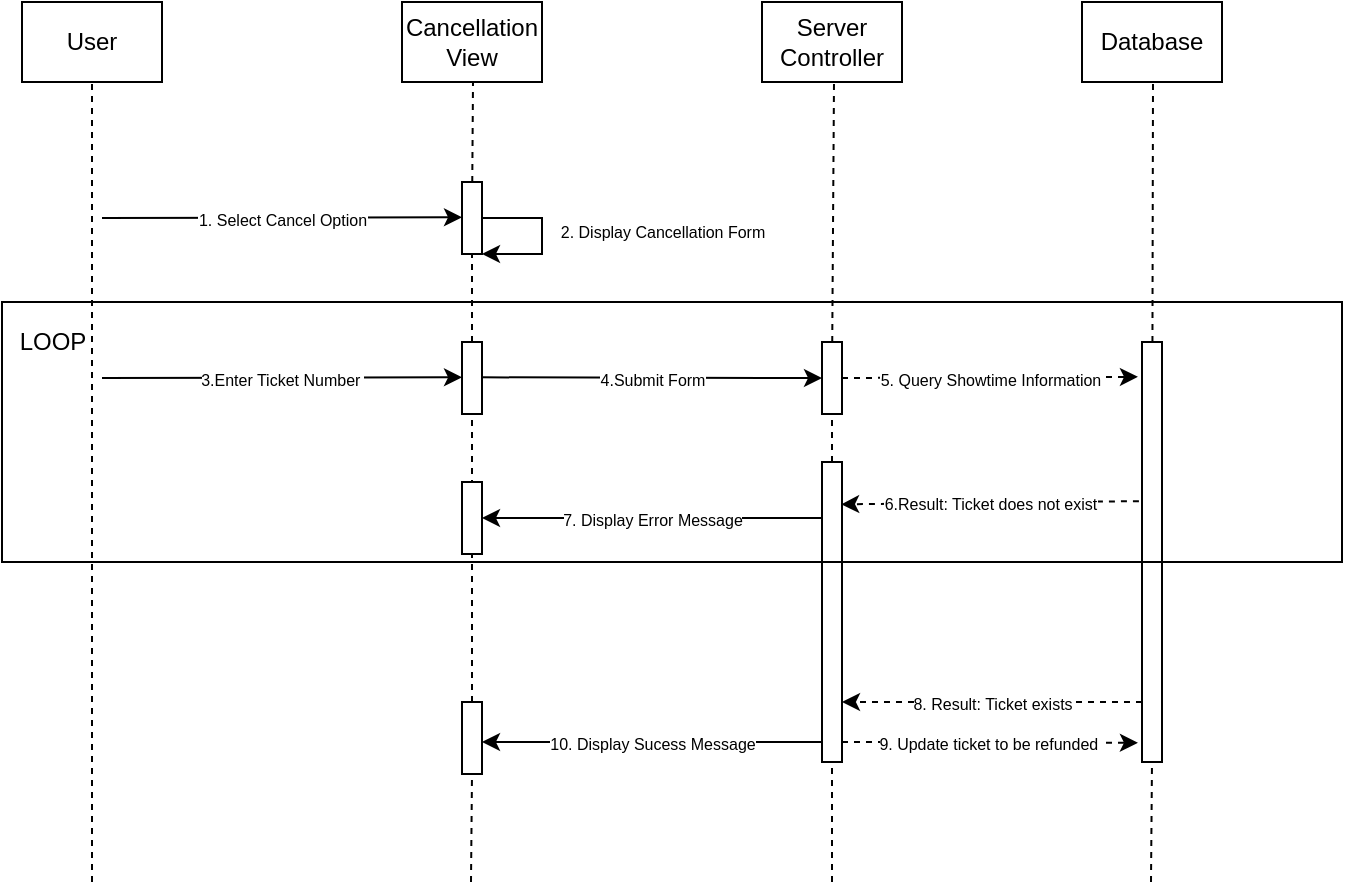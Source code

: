 <mxfile>
    <diagram id="6wMht5VaFnym7jWv0Ua-" name="Page-1">
        <mxGraphModel dx="548" dy="791" grid="1" gridSize="10" guides="0" tooltips="1" connect="1" arrows="1" fold="1" page="1" pageScale="1" pageWidth="850" pageHeight="1100" background="#ffffff" math="0" shadow="0">
            <root>
                <mxCell id="0"/>
                <mxCell id="1" parent="0"/>
                <mxCell id="3" value="User" style="rounded=0;whiteSpace=wrap;html=1;fontColor=#000000;strokeColor=#000000;fillColor=#FFFFFF;" vertex="1" parent="1">
                    <mxGeometry x="20" y="50" width="70" height="40" as="geometry"/>
                </mxCell>
                <mxCell id="5" value="Cancellation View" style="rounded=0;whiteSpace=wrap;html=1;fontColor=#000000;strokeColor=#000000;fillColor=#FFFFFF;" vertex="1" parent="1">
                    <mxGeometry x="210" y="50" width="70" height="40" as="geometry"/>
                </mxCell>
                <mxCell id="6" value="" style="endArrow=none;dashed=1;html=1;fontColor=#000000;strokeColor=#000000;entryX=0.5;entryY=1;entryDx=0;entryDy=0;startArrow=none;" edge="1" parent="1" source="17">
                    <mxGeometry width="50" height="50" relative="1" as="geometry">
                        <mxPoint x="244.5" y="490" as="sourcePoint"/>
                        <mxPoint x="245.5" y="90" as="targetPoint"/>
                    </mxGeometry>
                </mxCell>
                <mxCell id="7" value="Server Controller" style="rounded=0;whiteSpace=wrap;html=1;fontColor=#000000;strokeColor=#000000;fillColor=#FFFFFF;" vertex="1" parent="1">
                    <mxGeometry x="390" y="50" width="70" height="40" as="geometry"/>
                </mxCell>
                <mxCell id="8" value="" style="endArrow=none;dashed=1;html=1;fontColor=#000000;strokeColor=#000000;entryX=0.5;entryY=1;entryDx=0;entryDy=0;startArrow=none;" edge="1" parent="1" source="30">
                    <mxGeometry width="50" height="50" relative="1" as="geometry">
                        <mxPoint x="425" y="490" as="sourcePoint"/>
                        <mxPoint x="426" y="90" as="targetPoint"/>
                    </mxGeometry>
                </mxCell>
                <mxCell id="9" value="Database" style="rounded=0;whiteSpace=wrap;html=1;fontColor=#000000;strokeColor=#000000;fillColor=#FFFFFF;" vertex="1" parent="1">
                    <mxGeometry x="550" y="50" width="70" height="40" as="geometry"/>
                </mxCell>
                <mxCell id="10" value="" style="endArrow=none;dashed=1;html=1;fontColor=#000000;strokeColor=#000000;entryX=0.5;entryY=1;entryDx=0;entryDy=0;startArrow=none;" edge="1" parent="1" source="33">
                    <mxGeometry width="50" height="50" relative="1" as="geometry">
                        <mxPoint x="584.5" y="490" as="sourcePoint"/>
                        <mxPoint x="585.5" y="90" as="targetPoint"/>
                    </mxGeometry>
                </mxCell>
                <mxCell id="13" value="" style="endArrow=none;dashed=1;html=1;fontColor=#000000;strokeColor=#000000;entryX=0.5;entryY=1;entryDx=0;entryDy=0;" edge="1" parent="1" target="3">
                    <mxGeometry width="50" height="50" relative="1" as="geometry">
                        <mxPoint x="55" y="490" as="sourcePoint"/>
                        <mxPoint x="65" y="156" as="targetPoint"/>
                    </mxGeometry>
                </mxCell>
                <mxCell id="24" style="edgeStyle=none;html=1;fontColor=#000000;strokeColor=#000000;entryX=1;entryY=1;entryDx=0;entryDy=0;rounded=0;" edge="1" parent="1" source="17" target="17">
                    <mxGeometry relative="1" as="geometry">
                        <mxPoint x="245" y="190" as="targetPoint"/>
                        <Array as="points">
                            <mxPoint x="280" y="158"/>
                            <mxPoint x="280" y="176"/>
                        </Array>
                    </mxGeometry>
                </mxCell>
                <mxCell id="25" value="&lt;span style=&quot;&quot;&gt;&lt;font style=&quot;font-size: 8px&quot;&gt;2. Display Cancellation Form&lt;/font&gt;&lt;br&gt;&lt;/span&gt;" style="edgeLabel;html=1;align=center;verticalAlign=middle;resizable=0;points=[];fontColor=#000000;spacing=0;labelBackgroundColor=none;" vertex="1" connectable="0" parent="24">
                    <mxGeometry x="-0.081" y="-2" relative="1" as="geometry">
                        <mxPoint x="62" as="offset"/>
                    </mxGeometry>
                </mxCell>
                <mxCell id="17" value="" style="rounded=0;whiteSpace=wrap;html=1;fontColor=#000000;strokeColor=#000000;fillColor=#FFFFFF;" vertex="1" parent="1">
                    <mxGeometry x="240" y="140" width="10" height="36" as="geometry"/>
                </mxCell>
                <mxCell id="18" value="" style="endArrow=none;dashed=1;html=1;fontColor=#000000;strokeColor=#000000;entryX=0.5;entryY=1;entryDx=0;entryDy=0;startArrow=none;" edge="1" parent="1" source="46" target="17">
                    <mxGeometry width="50" height="50" relative="1" as="geometry">
                        <mxPoint x="244.5" y="490" as="sourcePoint"/>
                        <mxPoint x="245.5" y="90" as="targetPoint"/>
                    </mxGeometry>
                </mxCell>
                <mxCell id="23" value="&lt;font style=&quot;font-size: 8px&quot;&gt;1. Select Cancel Option&lt;/font&gt;" style="endArrow=classic;html=1;labelBackgroundColor=#FFFFFF;fontColor=#000000;strokeColor=#000000;entryX=0;entryY=0;entryDx=0;entryDy=0;" edge="1" parent="1">
                    <mxGeometry width="50" height="50" relative="1" as="geometry">
                        <mxPoint x="60" y="158" as="sourcePoint"/>
                        <mxPoint x="240" y="157.64" as="targetPoint"/>
                        <mxPoint as="offset"/>
                    </mxGeometry>
                </mxCell>
                <mxCell id="26" value="&lt;font style=&quot;font-size: 8px&quot;&gt;3.Enter Ticket Number&amp;nbsp;&lt;/font&gt;" style="endArrow=classic;html=1;labelBackgroundColor=#FFFFFF;fontColor=#000000;strokeColor=#000000;entryX=0;entryY=0;entryDx=0;entryDy=0;" edge="1" parent="1">
                    <mxGeometry width="50" height="50" relative="1" as="geometry">
                        <mxPoint x="60" y="238.02" as="sourcePoint"/>
                        <mxPoint x="240" y="237.66" as="targetPoint"/>
                        <mxPoint as="offset"/>
                    </mxGeometry>
                </mxCell>
                <mxCell id="28" value="" style="rounded=0;whiteSpace=wrap;html=1;fontColor=#000000;strokeColor=#000000;fillColor=#FFFFFF;" vertex="1" parent="1">
                    <mxGeometry x="240" y="220" width="10" height="36" as="geometry"/>
                </mxCell>
                <mxCell id="29" value="&lt;font style=&quot;font-size: 8px&quot;&gt;4.Submit Form&lt;/font&gt;" style="endArrow=classic;html=1;labelBackgroundColor=#FFFFFF;fontColor=#000000;strokeColor=#000000;entryX=0;entryY=0.5;entryDx=0;entryDy=0;" edge="1" parent="1" target="30">
                    <mxGeometry width="50" height="50" relative="1" as="geometry">
                        <mxPoint x="250" y="237.66" as="sourcePoint"/>
                        <mxPoint x="390" y="237.66" as="targetPoint"/>
                        <mxPoint as="offset"/>
                    </mxGeometry>
                </mxCell>
                <mxCell id="30" value="" style="rounded=0;whiteSpace=wrap;html=1;fontColor=#000000;strokeColor=#000000;fillColor=#FFFFFF;" vertex="1" parent="1">
                    <mxGeometry x="420" y="220" width="10" height="36" as="geometry"/>
                </mxCell>
                <mxCell id="31" value="" style="endArrow=none;dashed=1;html=1;fontColor=#000000;strokeColor=#000000;entryX=0.5;entryY=1;entryDx=0;entryDy=0;startArrow=none;" edge="1" parent="1" source="36" target="30">
                    <mxGeometry width="50" height="50" relative="1" as="geometry">
                        <mxPoint x="425" y="490" as="sourcePoint"/>
                        <mxPoint x="426" y="90" as="targetPoint"/>
                    </mxGeometry>
                </mxCell>
                <mxCell id="32" value="&lt;font style=&quot;font-size: 8px&quot;&gt;5. Query Showtime Information&lt;/font&gt;" style="endArrow=classic;html=1;labelBackgroundColor=#FFFFFF;fontColor=#000000;strokeColor=#000000;entryX=-0.203;entryY=0.083;entryDx=0;entryDy=0;dashed=1;entryPerimeter=0;" edge="1" parent="1" target="33">
                    <mxGeometry width="50" height="50" relative="1" as="geometry">
                        <mxPoint x="430" y="238" as="sourcePoint"/>
                        <mxPoint x="570" y="240" as="targetPoint"/>
                        <mxPoint as="offset"/>
                    </mxGeometry>
                </mxCell>
                <mxCell id="33" value="" style="rounded=0;whiteSpace=wrap;html=1;fontColor=#000000;strokeColor=#000000;fillColor=#FFFFFF;" vertex="1" parent="1">
                    <mxGeometry x="580" y="220" width="10" height="210" as="geometry"/>
                </mxCell>
                <mxCell id="34" value="" style="endArrow=none;dashed=1;html=1;fontColor=#000000;strokeColor=#000000;entryX=0.5;entryY=1;entryDx=0;entryDy=0;" edge="1" parent="1" target="33">
                    <mxGeometry width="50" height="50" relative="1" as="geometry">
                        <mxPoint x="584.5" y="490.0" as="sourcePoint"/>
                        <mxPoint x="585.5" y="90" as="targetPoint"/>
                    </mxGeometry>
                </mxCell>
                <mxCell id="36" value="" style="rounded=0;whiteSpace=wrap;html=1;fontColor=#000000;strokeColor=#000000;fillColor=#FFFFFF;" vertex="1" parent="1">
                    <mxGeometry x="420" y="280" width="10" height="150" as="geometry"/>
                </mxCell>
                <mxCell id="37" value="" style="endArrow=none;dashed=1;html=1;fontColor=#000000;strokeColor=#000000;entryX=0.5;entryY=1;entryDx=0;entryDy=0;" edge="1" parent="1" target="36">
                    <mxGeometry width="50" height="50" relative="1" as="geometry">
                        <mxPoint x="425" y="490" as="sourcePoint"/>
                        <mxPoint x="425" y="256" as="targetPoint"/>
                    </mxGeometry>
                </mxCell>
                <mxCell id="38" value="&lt;span style=&quot;font-size: 8px&quot;&gt;6.Result: Ticket does not exist&lt;/span&gt;" style="endArrow=classic;html=1;labelBackgroundColor=#FFFFFF;fontColor=#000000;strokeColor=#000000;entryX=0.957;entryY=0.141;entryDx=0;entryDy=0;dashed=1;entryPerimeter=0;exitX=-0.154;exitY=0.379;exitDx=0;exitDy=0;exitPerimeter=0;" edge="1" parent="1" source="33" target="36">
                    <mxGeometry width="50" height="50" relative="1" as="geometry">
                        <mxPoint x="440" y="320.57" as="sourcePoint"/>
                        <mxPoint x="587.97" y="320.0" as="targetPoint"/>
                        <mxPoint as="offset"/>
                    </mxGeometry>
                </mxCell>
                <mxCell id="39" value="" style="rounded=0;whiteSpace=wrap;html=1;strokeColor=default;fillColor=none;" vertex="1" parent="1">
                    <mxGeometry x="10" y="200" width="670" height="130" as="geometry"/>
                </mxCell>
                <mxCell id="40" value="LOOP" style="text;html=1;align=center;verticalAlign=middle;resizable=0;points=[];autosize=1;strokeColor=none;fillColor=none;fontColor=#000000;" vertex="1" parent="1">
                    <mxGeometry x="10" y="210" width="50" height="20" as="geometry"/>
                </mxCell>
                <mxCell id="41" value="" style="rounded=0;whiteSpace=wrap;html=1;fontColor=#000000;strokeColor=#000000;fillColor=#FFFFFF;" vertex="1" parent="1">
                    <mxGeometry x="240" y="290" width="10" height="36" as="geometry"/>
                </mxCell>
                <mxCell id="45" value="&lt;font style=&quot;font-size: 8px&quot;&gt;7. Display Error Message&lt;/font&gt;" style="endArrow=classic;html=1;labelBackgroundColor=#FFFFFF;fontColor=#000000;strokeColor=#000000;entryX=1;entryY=0.5;entryDx=0;entryDy=0;exitX=0;exitY=0.187;exitDx=0;exitDy=0;exitPerimeter=0;" edge="1" parent="1" source="36" target="41">
                    <mxGeometry width="50" height="50" relative="1" as="geometry">
                        <mxPoint x="260" y="370.0" as="sourcePoint"/>
                        <mxPoint x="430" y="370.34" as="targetPoint"/>
                        <mxPoint as="offset"/>
                    </mxGeometry>
                </mxCell>
                <mxCell id="46" value="" style="rounded=0;whiteSpace=wrap;html=1;fontColor=#000000;strokeColor=#000000;fillColor=#FFFFFF;" vertex="1" parent="1">
                    <mxGeometry x="240" y="400" width="10" height="36" as="geometry"/>
                </mxCell>
                <mxCell id="47" value="" style="endArrow=none;dashed=1;html=1;fontColor=#000000;strokeColor=#000000;entryX=0.5;entryY=1;entryDx=0;entryDy=0;" edge="1" parent="1" target="46">
                    <mxGeometry width="50" height="50" relative="1" as="geometry">
                        <mxPoint x="244.5" y="490" as="sourcePoint"/>
                        <mxPoint x="245" y="176" as="targetPoint"/>
                    </mxGeometry>
                </mxCell>
                <mxCell id="50" value="&lt;font style=&quot;font-size: 8px&quot;&gt;10. Display Sucess Message&lt;/font&gt;" style="endArrow=classic;html=1;labelBackgroundColor=#FFFFFF;fontColor=#000000;strokeColor=#000000;entryX=1;entryY=0.5;entryDx=0;entryDy=0;exitX=0;exitY=0.187;exitDx=0;exitDy=0;exitPerimeter=0;" edge="1" parent="1">
                    <mxGeometry width="50" height="50" relative="1" as="geometry">
                        <mxPoint x="420" y="420.05" as="sourcePoint"/>
                        <mxPoint x="250" y="420" as="targetPoint"/>
                        <mxPoint as="offset"/>
                    </mxGeometry>
                </mxCell>
                <mxCell id="54" value="&lt;span style=&quot;font-size: 8px&quot;&gt;8. Result: Ticket exists&lt;/span&gt;" style="endArrow=classic;html=1;labelBackgroundColor=#FFFFFF;fontColor=#000000;strokeColor=#000000;exitX=0;exitY=0.187;exitDx=0;exitDy=0;exitPerimeter=0;dashed=1;" edge="1" parent="1">
                    <mxGeometry width="50" height="50" relative="1" as="geometry">
                        <mxPoint x="580" y="400.05" as="sourcePoint"/>
                        <mxPoint x="430" y="400" as="targetPoint"/>
                        <mxPoint as="offset"/>
                    </mxGeometry>
                </mxCell>
                <mxCell id="57" value="&lt;font style=&quot;font-size: 8px&quot;&gt;9. Update ticket to be refunded&amp;nbsp;&lt;/font&gt;" style="endArrow=classic;html=1;labelBackgroundColor=#FFFFFF;fontColor=#000000;strokeColor=#000000;entryX=-0.203;entryY=0.083;entryDx=0;entryDy=0;dashed=1;entryPerimeter=0;" edge="1" parent="1">
                    <mxGeometry width="50" height="50" relative="1" as="geometry">
                        <mxPoint x="430" y="420" as="sourcePoint"/>
                        <mxPoint x="577.97" y="420.43" as="targetPoint"/>
                        <mxPoint as="offset"/>
                    </mxGeometry>
                </mxCell>
            </root>
        </mxGraphModel>
    </diagram>
</mxfile>